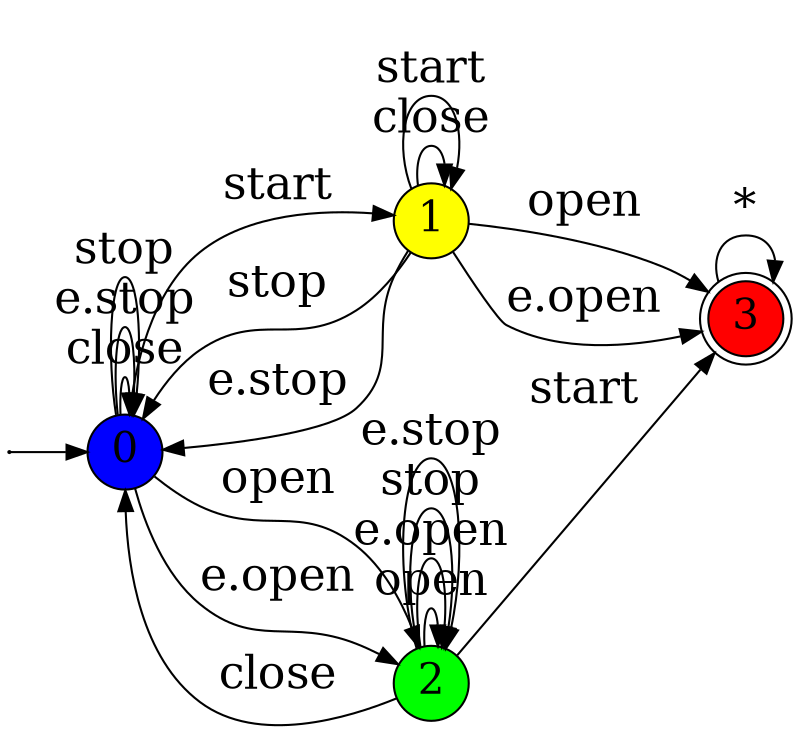 digraph G {
    graph [pack="true" rankdir="LR" margin="0"];
    node [fontsize=20 shape="circle" style="filled" height="0.5" width="0.5" fixedsize="true" fillcolor="white"];
    edge [fontsize=22]
	  zz [height="0" width="0" fixedsize="true" label="" fillcolor="black"];
	  0 [fillcolor="blue"]
	  1 [fillcolor="yellow"]
	  2 [fillcolor="green"]
	  3 [fillcolor="red" shape="doublecircle"]
  	zz -> 0 [label=""];

  	0 -> 0 [label="close"]
  	0 -> 0 [label="e.stop"]
  	0 -> 0 [label="stop"]

  	0 -> 1 [label="start"]
  	1 -> 0 [label="stop"]
  	1 -> 0 [label="e.stop"]

  	1 -> 1 [label="close"]
  	1 -> 1 [label="start"]

  	0 -> 2 [label="open"]
  	0 -> 2 [label="e.open"]
  	2 -> 0 [label="close"]

  	2 -> 2 [label="open"]
  	2 -> 2 [label="e.open"]
  	2 -> 2 [label="stop"]
  	2 -> 2 [label="e.stop"]

  	1 -> 3 [label="open"]
  	1 -> 3 [label="e.open"]
  	
  	2 -> 3 [label="start"]
    
    3 -> 3 [label="*"]
}

